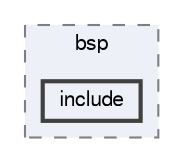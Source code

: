 digraph "include"
{
 // LATEX_PDF_SIZE
  bgcolor="transparent";
  edge [fontname=FreeSans,fontsize=10,labelfontname=FreeSans,labelfontsize=10];
  node [fontname=FreeSans,fontsize=10,shape=box,height=0.2,width=0.4];
  compound=true
  subgraph clusterdir_b9a995f55602f46b44b7b2d1b8df8131 {
    graph [ bgcolor="#edf0f7", pencolor="grey50", label="bsp", fontname=FreeSans,fontsize=10 style="filled,dashed", URL="dir_b9a995f55602f46b44b7b2d1b8df8131.html",tooltip=""]
  dir_b8beea3a11c6b72874749b7ff107800b [label="include", fillcolor="#edf0f7", color="grey25", style="filled,bold", URL="dir_b8beea3a11c6b72874749b7ff107800b.html",tooltip=""];
  }
}
